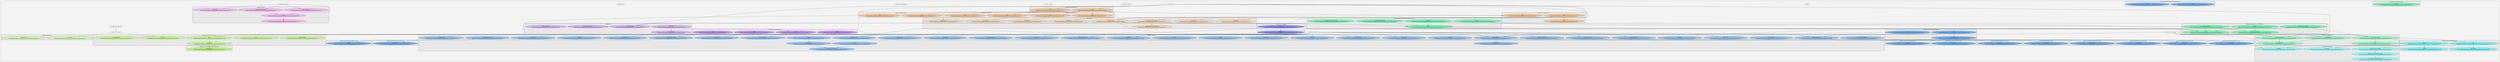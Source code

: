 digraph G {
    graph [rankdir=TB, clusterrank="local"];
    subgraph cluster_G {

        graph [style="filled,rounded", fillcolor="#80808018", label=""];
        omnilmm [label="omnilmm", style="filled", fillcolor="#ffffffb2", fontcolor="#000000", group="0"];
        omnilmm__chat [label="omnilmm.chat", style="filled", fillcolor="#ffffffb2", fontcolor="#000000", group="1"];
        omnilmm__constants [label="omnilmm.constants", style="filled", fillcolor="#ffffffb2", fontcolor="#000000", group="2"];
        omnilmm__conversation [label="omnilmm.conversation", style="filled", fillcolor="#ffffffb2", fontcolor="#000000", group="3"];
        omnilmm__model [label="omnilmm.model", style="filled", fillcolor="#ffffffb2", fontcolor="#000000", group="4"];
        omnilmm__model__omnilmm [label="omnilmm.model.omnilmm", style="filled", fillcolor="#ffffffb2", fontcolor="#000000", group="5"];
        omnilmm__model__resampler [label="omnilmm.model.resampler", style="filled", fillcolor="#ffffffb2", fontcolor="#000000", group="6"];
        omnilmm__model__utils [label="omnilmm.model.utils", style="filled", fillcolor="#ffffffb2", fontcolor="#000000", group="7"];
        omnilmm__train__train_utils [label="omnilmm.train.train_utils", style="filled", fillcolor="#ffffffb2", fontcolor="#000000", group="8"];
        omnilmm__utils [label="omnilmm.utils", style="filled", fillcolor="#ffffffb2", fontcolor="#000000", group="9"];
        omnilmm__web_demo [label="omnilmm.web_demo", style="filled", fillcolor="#ffffffb2", fontcolor="#000000", group="10"];
        subgraph cluster_omnilmm__chat {

            graph [style="filled,rounded", fillcolor="#80808018", label="omnilmm.chat"];
            omnilmm__chat__MiniCPMV [label="MiniCPMV\n(/home/sanjay/Development/explore/MiniCPM-V/omnilmm/chat.py:139)", style="filled", fillcolor="#ffcc99b2", fontcolor="#000000", group="1"];
            omnilmm__chat__MiniCPMV2_5 [label="MiniCPMV2_5\n(/home/sanjay/Development/explore/MiniCPM-V/omnilmm/chat.py:163)", style="filled", fillcolor="#ffcc99b2", fontcolor="#000000", group="1"];
            omnilmm__chat__MiniCPMV2_6 [label="MiniCPMV2_6\n(/home/sanjay/Development/explore/MiniCPM-V/omnilmm/chat.py:186)", style="filled", fillcolor="#ffcc99b2", fontcolor="#000000", group="1"];
            omnilmm__chat__MiniCPMVChat [label="MiniCPMVChat\n(/home/sanjay/Development/explore/MiniCPM-V/omnilmm/chat.py:259)", style="filled", fillcolor="#ffcc99b2", fontcolor="#000000", group="1"];
            omnilmm__chat__OmniLMM12B [label="OmniLMM12B\n(/home/sanjay/Development/explore/MiniCPM-V/omnilmm/chat.py:86)", style="filled", fillcolor="#ffcc99b2", fontcolor="#000000", group="1"];
            omnilmm__chat__expand_question_into_multimodal [label="expand_question_into_multimodal\n(/home/sanjay/Development/explore/MiniCPM-V/omnilmm/chat.py:62)", style="filled", fillcolor="#ffcc99b2", fontcolor="#000000", group="1"];
            omnilmm__chat__img2base64 [label="img2base64\n(/home/sanjay/Development/explore/MiniCPM-V/omnilmm/chat.py:134)", style="filled", fillcolor="#ffcc99b2", fontcolor="#000000", group="1"];
            omnilmm__chat__init_omni_lmm [label="init_omni_lmm\n(/home/sanjay/Development/explore/MiniCPM-V/omnilmm/chat.py:22)", style="filled", fillcolor="#ffcc99b2", fontcolor="#000000", group="1"];
            omnilmm__chat__wrap_question_for_omni_lmm [label="wrap_question_for_omni_lmm\n(/home/sanjay/Development/explore/MiniCPM-V/omnilmm/chat.py:71)", style="filled", fillcolor="#ffcc99b2", fontcolor="#000000", group="1"];
        }
        subgraph cluster_omnilmm__chat__MiniCPMV {

            graph [style="filled,rounded", fillcolor="#80808018", label="omnilmm.chat.MiniCPMV"];
            omnilmm__chat__MiniCPMV____init__ [label="__init__\n(/home/sanjay/Development/explore/MiniCPM-V/omnilmm/chat.py:140)", style="filled", fillcolor="#ffb265b2", fontcolor="#000000", group="1"];
            omnilmm__chat__MiniCPMV__chat [label="chat\n(/home/sanjay/Development/explore/MiniCPM-V/omnilmm/chat.py:145)", style="filled", fillcolor="#ffb265b2", fontcolor="#000000", group="1"];
        }
        subgraph cluster_omnilmm__chat__MiniCPMV2_5 {

            graph [style="filled,rounded", fillcolor="#80808018", label="omnilmm.chat.MiniCPMV2_5"];
            omnilmm__chat__MiniCPMV2_5____init__ [label="__init__\n(/home/sanjay/Development/explore/MiniCPM-V/omnilmm/chat.py:164)", style="filled", fillcolor="#ffb265b2", fontcolor="#000000", group="1"];
            omnilmm__chat__MiniCPMV2_5__chat [label="chat\n(/home/sanjay/Development/explore/MiniCPM-V/omnilmm/chat.py:169)", style="filled", fillcolor="#ffb265b2", fontcolor="#000000", group="1"];
        }
        subgraph cluster_omnilmm__chat__MiniCPMV2_6 {

            graph [style="filled,rounded", fillcolor="#80808018", label="omnilmm.chat.MiniCPMV2_6"];
            omnilmm__chat__MiniCPMV2_6____init__ [label="__init__\n(/home/sanjay/Development/explore/MiniCPM-V/omnilmm/chat.py:187)", style="filled", fillcolor="#ffb265b2", fontcolor="#000000", group="1"];
            omnilmm__chat__MiniCPMV2_6__chat [label="chat\n(/home/sanjay/Development/explore/MiniCPM-V/omnilmm/chat.py:223)", style="filled", fillcolor="#ffb265b2", fontcolor="#000000", group="1"];
        }
        subgraph cluster_omnilmm__chat__MiniCPMVChat {

            graph [style="filled,rounded", fillcolor="#80808018", label="omnilmm.chat.MiniCPMVChat"];
            omnilmm__chat__MiniCPMVChat____init__ [label="__init__\n(/home/sanjay/Development/explore/MiniCPM-V/omnilmm/chat.py:260)", style="filled", fillcolor="#ffb265b2", fontcolor="#000000", group="1"];
            omnilmm__chat__MiniCPMVChat__chat [label="chat\n(/home/sanjay/Development/explore/MiniCPM-V/omnilmm/chat.py:270)", style="filled", fillcolor="#ffb265b2", fontcolor="#000000", group="1"];
        }
        subgraph cluster_omnilmm__chat__OmniLMM12B {

            graph [style="filled,rounded", fillcolor="#80808018", label="omnilmm.chat.OmniLMM12B"];
            omnilmm__chat__OmniLMM12B____init__ [label="__init__\n(/home/sanjay/Development/explore/MiniCPM-V/omnilmm/chat.py:87)", style="filled", fillcolor="#ffb265b2", fontcolor="#000000", group="1"];
            omnilmm__chat__OmniLMM12B__chat [label="chat\n(/home/sanjay/Development/explore/MiniCPM-V/omnilmm/chat.py:116)", style="filled", fillcolor="#ffb265b2", fontcolor="#000000", group="1"];
            omnilmm__chat__OmniLMM12B__decode [label="decode\n(/home/sanjay/Development/explore/MiniCPM-V/omnilmm/chat.py:95)", style="filled", fillcolor="#ffb265b2", fontcolor="#000000", group="1"];
        }
        subgraph cluster_omnilmm__conversation {

            graph [style="filled,rounded", fillcolor="#80808018", label="omnilmm.conversation"];
            omnilmm__conversation__Conversation [label="Conversation\n(/home/sanjay/Development/explore/MiniCPM-V/omnilmm/conversation.py:13)", style="filled", fillcolor="#ccff99b2", fontcolor="#000000", group="3"];
            omnilmm__conversation__SeparatorStyle [label="SeparatorStyle\n(/home/sanjay/Development/explore/MiniCPM-V/omnilmm/conversation.py:6)", style="filled", fillcolor="#ccff99b2", fontcolor="#000000", group="3"];
        }
        subgraph cluster_omnilmm__conversation__Conversation {

            graph [style="filled,rounded", fillcolor="#80808018", label="omnilmm.conversation.Conversation"];
            omnilmm__conversation__Conversation__append_message [label="append_message\n(/home/sanjay/Development/explore/MiniCPM-V/omnilmm/conversation.py:51)", style="filled", fillcolor="#b2ff65b2", fontcolor="#000000", group="3"];
            omnilmm__conversation__Conversation__copy [label="copy\n(/home/sanjay/Development/explore/MiniCPM-V/omnilmm/conversation.py:142)", style="filled", fillcolor="#b2ff65b2", fontcolor="#000000", group="3"];
            omnilmm__conversation__Conversation__dict [label="dict\n(/home/sanjay/Development/explore/MiniCPM-V/omnilmm/conversation.py:152)", style="filled", fillcolor="#b2ff65b2", fontcolor="#000000", group="3"];
            omnilmm__conversation__Conversation__get_images [label="get_images\n(/home/sanjay/Development/explore/MiniCPM-V/omnilmm/conversation.py:54)", style="filled", fillcolor="#b2ff65b2", fontcolor="#000000", group="3"];
            omnilmm__conversation__Conversation__get_prompt [label="get_prompt\n(/home/sanjay/Development/explore/MiniCPM-V/omnilmm/conversation.py:26)", style="filled", fillcolor="#b2ff65b2", fontcolor="#000000", group="3"];
            omnilmm__conversation__Conversation__to_gradio_chatbot [label="to_gradio_chatbot\n(/home/sanjay/Development/explore/MiniCPM-V/omnilmm/conversation.py:110)", style="filled", fillcolor="#b2ff65b2", fontcolor="#000000", group="3"];
        }
        subgraph cluster_omnilmm__conversation__Conversation__get_images {

            graph [style="filled,rounded", fillcolor="#80808018", label="omnilmm.conversation.Conversation.get_images"];
            omnilmm__conversation__Conversation__get_images__expand2square [label="expand2square\n(/home/sanjay/Development/explore/MiniCPM-V/omnilmm/conversation.py:64)", style="filled", fillcolor="#99ff32b2", fontcolor="#000000", group="3"];
        }
        subgraph cluster_omnilmm__model__omnilmm {

            graph [style="filled,rounded", fillcolor="#80808018", label="omnilmm.model.omnilmm"];
            omnilmm__model__omnilmm__Identity [label="Identity\n(/home/sanjay/Development/explore/MiniCPM-V/omnilmm/model/omnilmm.py:27)", style="filled", fillcolor="#65ffb2b2", fontcolor="#000000", group="5"];
            omnilmm__model__omnilmm__OmniLMMConfig [label="OmniLMMConfig\n(/home/sanjay/Development/explore/MiniCPM-V/omnilmm/model/omnilmm.py:23)", style="filled", fillcolor="#65ffb2b2", fontcolor="#000000", group="5"];
            omnilmm__model__omnilmm__OmniLMMForCausalLM [label="OmniLMMForCausalLM\n(/home/sanjay/Development/explore/MiniCPM-V/omnilmm/model/omnilmm.py:269)", style="filled", fillcolor="#65ffb2b2", fontcolor="#000000", group="5"];
            omnilmm__model__omnilmm__OmniLMMModel [label="OmniLMMModel\n(/home/sanjay/Development/explore/MiniCPM-V/omnilmm/model/omnilmm.py:56)", style="filled", fillcolor="#65ffb2b2", fontcolor="#000000", group="5"];
            omnilmm__model__omnilmm__create_vision_module [label="create_vision_module\n(/home/sanjay/Development/explore/MiniCPM-V/omnilmm/model/omnilmm.py:32)", style="filled", fillcolor="#65ffb2b2", fontcolor="#000000", group="5"];
        }
        subgraph cluster_omnilmm__model__omnilmm__Identity {

            graph [style="filled,rounded", fillcolor="#80808018", label="omnilmm.model.omnilmm.Identity"];
            omnilmm__model__omnilmm__Identity__forward [label="forward\n(/home/sanjay/Development/explore/MiniCPM-V/omnilmm/model/omnilmm.py:28)", style="filled", fillcolor="#32ff99b2", fontcolor="#000000", group="5"];
        }
        subgraph cluster_omnilmm__model__omnilmm__OmniLMMForCausalLM {

            graph [style="filled,rounded", fillcolor="#80808018", label="omnilmm.model.omnilmm.OmniLMMForCausalLM"];
            omnilmm__model__omnilmm__OmniLMMForCausalLM____init__ [label="__init__\n(/home/sanjay/Development/explore/MiniCPM-V/omnilmm/model/omnilmm.py:272)", style="filled", fillcolor="#32ff99b2", fontcolor="#000000", group="5"];
            omnilmm__model__omnilmm__OmniLMMForCausalLM__forward [label="forward\n(/home/sanjay/Development/explore/MiniCPM-V/omnilmm/model/omnilmm.py:283)", style="filled", fillcolor="#32ff99b2", fontcolor="#000000", group="5"];
            omnilmm__model__omnilmm__OmniLMMForCausalLM__generate_vllm [label="generate_vllm\n(/home/sanjay/Development/explore/MiniCPM-V/omnilmm/model/omnilmm.py:372)", style="filled", fillcolor="#32ff99b2", fontcolor="#000000", group="5"];
            omnilmm__model__omnilmm__OmniLMMForCausalLM__initialize_vision_tokenizer [label="initialize_vision_tokenizer\n(/home/sanjay/Development/explore/MiniCPM-V/omnilmm/model/omnilmm.py:400)", style="filled", fillcolor="#32ff99b2", fontcolor="#000000", group="5"];
            omnilmm__model__omnilmm__OmniLMMForCausalLM__prepare_inputs_for_generation [label="prepare_inputs_for_generation\n(/home/sanjay/Development/explore/MiniCPM-V/omnilmm/model/omnilmm.py:350)", style="filled", fillcolor="#32ff99b2", fontcolor="#000000", group="5"];
        }
        subgraph cluster_omnilmm__model__omnilmm__OmniLMMModel {

            graph [style="filled,rounded", fillcolor="#80808018", label="omnilmm.model.omnilmm.OmniLMMModel"];
            omnilmm__model__omnilmm__OmniLMMModel____init__ [label="__init__\n(/home/sanjay/Development/explore/MiniCPM-V/omnilmm/model/omnilmm.py:59)", style="filled", fillcolor="#32ff99b2", fontcolor="#000000", group="5"];
            omnilmm__model__omnilmm__OmniLMMModel__forward [label="forward\n(/home/sanjay/Development/explore/MiniCPM-V/omnilmm/model/omnilmm.py:184)", style="filled", fillcolor="#32ff99b2", fontcolor="#000000", group="5"];
            omnilmm__model__omnilmm__OmniLMMModel__get_vision_embedding [label="get_vision_embedding\n(/home/sanjay/Development/explore/MiniCPM-V/omnilmm/model/omnilmm.py:108)", style="filled", fillcolor="#32ff99b2", fontcolor="#000000", group="5"];
            omnilmm__model__omnilmm__OmniLMMModel__get_vllm_embedding [label="get_vllm_embedding\n(/home/sanjay/Development/explore/MiniCPM-V/omnilmm/model/omnilmm.py:123)", style="filled", fillcolor="#32ff99b2", fontcolor="#000000", group="5"];
            omnilmm__model__omnilmm__OmniLMMModel__initialize_vision_modules [label="initialize_vision_modules\n(/home/sanjay/Development/explore/MiniCPM-V/omnilmm/model/omnilmm.py:75)", style="filled", fillcolor="#32ff99b2", fontcolor="#000000", group="5"];
        }
        subgraph cluster_omnilmm__model__resampler {

            graph [style="filled,rounded", fillcolor="#80808018", label="omnilmm.model.resampler"];
            omnilmm__model__resampler__Resampler [label="Resampler\n(/home/sanjay/Development/explore/MiniCPM-V/omnilmm/model/resampler.py:96)", style="filled", fillcolor="#65feffb2", fontcolor="#000000", group="6"];
            omnilmm__model__resampler__get_1d_sincos_pos_embed_from_grid [label="get_1d_sincos_pos_embed_from_grid\n(/home/sanjay/Development/explore/MiniCPM-V/omnilmm/model/resampler.py:75)", style="filled", fillcolor="#65feffb2", fontcolor="#000000", group="6"];
            omnilmm__model__resampler__get_2d_sincos_pos_embed [label="get_2d_sincos_pos_embed\n(/home/sanjay/Development/explore/MiniCPM-V/omnilmm/model/resampler.py:43)", style="filled", fillcolor="#65feffb2", fontcolor="#000000", group="6"];
            omnilmm__model__resampler__get_2d_sincos_pos_embed_from_grid [label="get_2d_sincos_pos_embed_from_grid\n(/home/sanjay/Development/explore/MiniCPM-V/omnilmm/model/resampler.py:62)", style="filled", fillcolor="#65feffb2", fontcolor="#000000", group="6"];
            omnilmm__model__resampler__get_abs_pos [label="get_abs_pos\n(/home/sanjay/Development/explore/MiniCPM-V/omnilmm/model/resampler.py:23)", style="filled", fillcolor="#65feffb2", fontcolor="#000000", group="6"];
        }
        subgraph cluster_omnilmm__model__resampler__Resampler {

            graph [style="filled,rounded", fillcolor="#80808018", label="omnilmm.model.resampler.Resampler"];
            omnilmm__model__resampler__Resampler____init__ [label="__init__\n(/home/sanjay/Development/explore/MiniCPM-V/omnilmm/model/resampler.py:104)", style="filled", fillcolor="#32feffb2", fontcolor="#000000", group="6"];
            omnilmm__model__resampler__Resampler___init_weights [label="_init_weights\n(/home/sanjay/Development/explore/MiniCPM-V/omnilmm/model/resampler.py:140)", style="filled", fillcolor="#32feffb2", fontcolor="#000000", group="6"];
            omnilmm__model__resampler__Resampler___repeat [label="_repeat\n(/home/sanjay/Development/explore/MiniCPM-V/omnilmm/model/resampler.py:170)", style="filled", fillcolor="#32feffb2", fontcolor="#000000", group="6"];
            omnilmm__model__resampler__Resampler__forward [label="forward\n(/home/sanjay/Development/explore/MiniCPM-V/omnilmm/model/resampler.py:149)", style="filled", fillcolor="#32feffb2", fontcolor="#000000", group="6"];
        }
        subgraph cluster_omnilmm__model__utils {

            graph [style="filled,rounded", fillcolor="#80808018", label="omnilmm.model.utils"];
            omnilmm__model__utils__KeywordsStoppingCriteria [label="KeywordsStoppingCriteria\n(/home/sanjay/Development/explore/MiniCPM-V/omnilmm/model/utils.py:42)", style="filled", fillcolor="#65b2ffb2", fontcolor="#000000", group="7"];
            omnilmm__model__utils__RandomAugment [label="RandomAugment\n(/home/sanjay/Development/explore/MiniCPM-V/omnilmm/model/utils.py:394)", style="filled", fillcolor="#65b2ffb2", fontcolor="#000000", group="7"];
            omnilmm__model__utils__all_gather [label="all_gather\n(/home/sanjay/Development/explore/MiniCPM-V/omnilmm/model/utils.py:503)", style="filled", fillcolor="#65b2ffb2", fontcolor="#000000", group="7"];
            omnilmm__model__utils__auto_upgrade [label="auto_upgrade\n(/home/sanjay/Development/explore/MiniCPM-V/omnilmm/model/utils.py:61)", style="filled", fillcolor="#65b2ffb2", fontcolor="#000000", group="7"];
            omnilmm__model__utils__autocontrast_func [label="autocontrast_func\n(/home/sanjay/Development/explore/MiniCPM-V/omnilmm/model/utils.py:86)", style="filled", fillcolor="#65b2ffb2", fontcolor="#000000", group="7"];
            omnilmm__model__utils__b642str [label="b642str\n(/home/sanjay/Development/explore/MiniCPM-V/omnilmm/model/utils.py:479)", style="filled", fillcolor="#65b2ffb2", fontcolor="#000000", group="7"];
            omnilmm__model__utils__brightness_func [label="brightness_func\n(/home/sanjay/Development/explore/MiniCPM-V/omnilmm/model/utils.py:198)", style="filled", fillcolor="#65b2ffb2", fontcolor="#000000", group="7"];
            omnilmm__model__utils__build_transform [label="build_transform\n(/home/sanjay/Development/explore/MiniCPM-V/omnilmm/model/utils.py:421)", style="filled", fillcolor="#65b2ffb2", fontcolor="#000000", group="7"];
            omnilmm__model__utils__color_func [label="color_func\n(/home/sanjay/Development/explore/MiniCPM-V/omnilmm/model/utils.py:163)", style="filled", fillcolor="#65b2ffb2", fontcolor="#000000", group="7"];
            omnilmm__model__utils__contrast_func [label="contrast_func\n(/home/sanjay/Development/explore/MiniCPM-V/omnilmm/model/utils.py:185)", style="filled", fillcolor="#65b2ffb2", fontcolor="#000000", group="7"];
            omnilmm__model__utils__cutout_func [label="cutout_func\n(/home/sanjay/Development/explore/MiniCPM-V/omnilmm/model/utils.py:276)", style="filled", fillcolor="#65b2ffb2", fontcolor="#000000", group="7"];
            omnilmm__model__utils__cutout_level_to_args [label="cutout_level_to_args\n(/home/sanjay/Development/explore/MiniCPM-V/omnilmm/model/utils.py:316)", style="filled", fillcolor="#65b2ffb2", fontcolor="#000000", group="7"];
            omnilmm__model__utils__enhance_level_to_args [label="enhance_level_to_args\n(/home/sanjay/Development/explore/MiniCPM-V/omnilmm/model/utils.py:290)", style="filled", fillcolor="#65b2ffb2", fontcolor="#000000", group="7"];
            omnilmm__model__utils__equalize_func [label="equalize_func\n(/home/sanjay/Development/explore/MiniCPM-V/omnilmm/model/utils.py:118)", style="filled", fillcolor="#65b2ffb2", fontcolor="#000000", group="7"];
            omnilmm__model__utils__get_rank [label="get_rank\n(/home/sanjay/Development/explore/MiniCPM-V/omnilmm/model/utils.py:497)", style="filled", fillcolor="#65b2ffb2", fontcolor="#000000", group="7"];
            omnilmm__model__utils__get_world_size [label="get_world_size\n(/home/sanjay/Development/explore/MiniCPM-V/omnilmm/model/utils.py:491)", style="filled", fillcolor="#65b2ffb2", fontcolor="#000000", group="7"];
            omnilmm__model__utils__identity_func [label="identity_func\n(/home/sanjay/Development/explore/MiniCPM-V/omnilmm/model/utils.py:82)", style="filled", fillcolor="#65b2ffb2", fontcolor="#000000", group="7"];
            omnilmm__model__utils__img2b64 [label="img2b64\n(/home/sanjay/Development/explore/MiniCPM-V/omnilmm/model/utils.py:465)", style="filled", fillcolor="#65b2ffb2", fontcolor="#000000", group="7"];
            omnilmm__model__utils__is_dist_avail_and_initialized [label="is_dist_avail_and_initialized\n(/home/sanjay/Development/explore/MiniCPM-V/omnilmm/model/utils.py:483)", style="filled", fillcolor="#65b2ffb2", fontcolor="#000000", group="7"];
            omnilmm__model__utils__mean [label="mean\n(/home/sanjay/Development/explore/MiniCPM-V/omnilmm/model/utils.py:546)", style="filled", fillcolor="#65b2ffb2", fontcolor="#000000", group="7"];
            omnilmm__model__utils__none_level_to_args [label="none_level_to_args\n(/home/sanjay/Development/explore/MiniCPM-V/omnilmm/model/utils.py:331)", style="filled", fillcolor="#65b2ffb2", fontcolor="#000000", group="7"];
            omnilmm__model__utils__posterize_func [label="posterize_func\n(/home/sanjay/Development/explore/MiniCPM-V/omnilmm/model/utils.py:260)", style="filled", fillcolor="#65b2ffb2", fontcolor="#000000", group="7"];
            omnilmm__model__utils__posterize_level_to_args [label="posterize_level_to_args\n(/home/sanjay/Development/explore/MiniCPM-V/omnilmm/model/utils.py:335)", style="filled", fillcolor="#65b2ffb2", fontcolor="#000000", group="7"];
            omnilmm__model__utils__rotate_func [label="rotate_func\n(/home/sanjay/Development/explore/MiniCPM-V/omnilmm/model/utils.py:142)", style="filled", fillcolor="#65b2ffb2", fontcolor="#000000", group="7"];
            omnilmm__model__utils__rotate_level_to_args [label="rotate_level_to_args\n(/home/sanjay/Development/explore/MiniCPM-V/omnilmm/model/utils.py:342)", style="filled", fillcolor="#65b2ffb2", fontcolor="#000000", group="7"];
            omnilmm__model__utils__sharpness_func [label="sharpness_func\n(/home/sanjay/Development/explore/MiniCPM-V/omnilmm/model/utils.py:208)", style="filled", fillcolor="#65b2ffb2", fontcolor="#000000", group="7"];
            omnilmm__model__utils__shear_level_to_args [label="shear_level_to_args\n(/home/sanjay/Development/explore/MiniCPM-V/omnilmm/model/utils.py:296)", style="filled", fillcolor="#65b2ffb2", fontcolor="#000000", group="7"];
            omnilmm__model__utils__shear_x_func [label="shear_x_func\n(/home/sanjay/Development/explore/MiniCPM-V/omnilmm/model/utils.py:230)", style="filled", fillcolor="#65b2ffb2", fontcolor="#000000", group="7"];
            omnilmm__model__utils__shear_y_func [label="shear_y_func\n(/home/sanjay/Development/explore/MiniCPM-V/omnilmm/model/utils.py:268)", style="filled", fillcolor="#65b2ffb2", fontcolor="#000000", group="7"];
            omnilmm__model__utils__solarize_func [label="solarize_func\n(/home/sanjay/Development/explore/MiniCPM-V/omnilmm/model/utils.py:153)", style="filled", fillcolor="#65b2ffb2", fontcolor="#000000", group="7"];
            omnilmm__model__utils__solarize_level_to_args [label="solarize_level_to_args\n(/home/sanjay/Development/explore/MiniCPM-V/omnilmm/model/utils.py:324)", style="filled", fillcolor="#65b2ffb2", fontcolor="#000000", group="7"];
            omnilmm__model__utils__stop_gradient_by_name [label="stop_gradient_by_name\n(/home/sanjay/Development/explore/MiniCPM-V/omnilmm/model/utils.py:550)", style="filled", fillcolor="#65b2ffb2", fontcolor="#000000", group="7"];
            omnilmm__model__utils__str2b64 [label="str2b64\n(/home/sanjay/Development/explore/MiniCPM-V/omnilmm/model/utils.py:475)", style="filled", fillcolor="#65b2ffb2", fontcolor="#000000", group="7"];
            omnilmm__model__utils__translate_level_to_args [label="translate_level_to_args\n(/home/sanjay/Development/explore/MiniCPM-V/omnilmm/model/utils.py:306)", style="filled", fillcolor="#65b2ffb2", fontcolor="#000000", group="7"];
            omnilmm__model__utils__translate_x_func [label="translate_x_func\n(/home/sanjay/Development/explore/MiniCPM-V/omnilmm/model/utils.py:238)", style="filled", fillcolor="#65b2ffb2", fontcolor="#000000", group="7"];
            omnilmm__model__utils__translate_y_func [label="translate_y_func\n(/home/sanjay/Development/explore/MiniCPM-V/omnilmm/model/utils.py:249)", style="filled", fillcolor="#65b2ffb2", fontcolor="#000000", group="7"];
        }
        subgraph cluster_omnilmm__model__utils__KeywordsStoppingCriteria {

            graph [style="filled,rounded", fillcolor="#80808018", label="omnilmm.model.utils.KeywordsStoppingCriteria"];
            omnilmm__model__utils__KeywordsStoppingCriteria____call__ [label="__call__\n(/home/sanjay/Development/explore/MiniCPM-V/omnilmm/model/utils.py:49)", style="filled", fillcolor="#3298ffb2", fontcolor="#000000", group="7"];
            omnilmm__model__utils__KeywordsStoppingCriteria____init__ [label="__init__\n(/home/sanjay/Development/explore/MiniCPM-V/omnilmm/model/utils.py:43)", style="filled", fillcolor="#3298ffb2", fontcolor="#000000", group="7"];
        }
        subgraph cluster_omnilmm__model__utils__RandomAugment {

            graph [style="filled,rounded", fillcolor="#80808018", label="omnilmm.model.utils.RandomAugment"];
            omnilmm__model__utils__RandomAugment____call__ [label="__call__\n(/home/sanjay/Development/explore/MiniCPM-V/omnilmm/model/utils.py:409)", style="filled", fillcolor="#3298ffb2", fontcolor="#000000", group="7"];
            omnilmm__model__utils__RandomAugment____init__ [label="__init__\n(/home/sanjay/Development/explore/MiniCPM-V/omnilmm/model/utils.py:396)", style="filled", fillcolor="#3298ffb2", fontcolor="#000000", group="7"];
            omnilmm__model__utils__RandomAugment__get_random_ops [label="get_random_ops\n(/home/sanjay/Development/explore/MiniCPM-V/omnilmm/model/utils.py:405)", style="filled", fillcolor="#3298ffb2", fontcolor="#000000", group="7"];
        }
        subgraph cluster_omnilmm__model__utils__autocontrast_func {

            graph [style="filled,rounded", fillcolor="#80808018", label="omnilmm.model.utils.autocontrast_func"];
            omnilmm__model__utils__autocontrast_func__tune_channel [label="tune_channel\n(/home/sanjay/Development/explore/MiniCPM-V/omnilmm/model/utils.py:92)", style="filled", fillcolor="#3298ffb2", fontcolor="#000000", group="7"];
        }
        subgraph cluster_omnilmm__model__utils__cutout_level_to_args {

            graph [style="filled,rounded", fillcolor="#80808018", label="omnilmm.model.utils.cutout_level_to_args"];
            omnilmm__model__utils__cutout_level_to_args__level_to_args [label="level_to_args\n(/home/sanjay/Development/explore/MiniCPM-V/omnilmm/model/utils.py:317)", style="filled", fillcolor="#3298ffb2", fontcolor="#000000", group="7"];
        }
        subgraph cluster_omnilmm__model__utils__enhance_level_to_args {

            graph [style="filled,rounded", fillcolor="#80808018", label="omnilmm.model.utils.enhance_level_to_args"];
            omnilmm__model__utils__enhance_level_to_args__level_to_args [label="level_to_args\n(/home/sanjay/Development/explore/MiniCPM-V/omnilmm/model/utils.py:291)", style="filled", fillcolor="#3298ffb2", fontcolor="#000000", group="7"];
        }
        subgraph cluster_omnilmm__model__utils__equalize_func {

            graph [style="filled,rounded", fillcolor="#80808018", label="omnilmm.model.utils.equalize_func"];
            omnilmm__model__utils__equalize_func__tune_channel [label="tune_channel\n(/home/sanjay/Development/explore/MiniCPM-V/omnilmm/model/utils.py:125)", style="filled", fillcolor="#3298ffb2", fontcolor="#000000", group="7"];
        }
        subgraph cluster_omnilmm__model__utils__posterize_level_to_args {

            graph [style="filled,rounded", fillcolor="#80808018", label="omnilmm.model.utils.posterize_level_to_args"];
            omnilmm__model__utils__posterize_level_to_args__level_to_args [label="level_to_args\n(/home/sanjay/Development/explore/MiniCPM-V/omnilmm/model/utils.py:336)", style="filled", fillcolor="#3298ffb2", fontcolor="#000000", group="7"];
        }
        subgraph cluster_omnilmm__model__utils__rotate_level_to_args {

            graph [style="filled,rounded", fillcolor="#80808018", label="omnilmm.model.utils.rotate_level_to_args"];
            omnilmm__model__utils__rotate_level_to_args__level_to_args [label="level_to_args\n(/home/sanjay/Development/explore/MiniCPM-V/omnilmm/model/utils.py:343)", style="filled", fillcolor="#3298ffb2", fontcolor="#000000", group="7"];
        }
        subgraph cluster_omnilmm__model__utils__shear_level_to_args {

            graph [style="filled,rounded", fillcolor="#80808018", label="omnilmm.model.utils.shear_level_to_args"];
            omnilmm__model__utils__shear_level_to_args__level_to_args [label="level_to_args\n(/home/sanjay/Development/explore/MiniCPM-V/omnilmm/model/utils.py:297)", style="filled", fillcolor="#3298ffb2", fontcolor="#000000", group="7"];
        }
        subgraph cluster_omnilmm__model__utils__solarize_level_to_args {

            graph [style="filled,rounded", fillcolor="#80808018", label="omnilmm.model.utils.solarize_level_to_args"];
            omnilmm__model__utils__solarize_level_to_args__level_to_args [label="level_to_args\n(/home/sanjay/Development/explore/MiniCPM-V/omnilmm/model/utils.py:325)", style="filled", fillcolor="#3298ffb2", fontcolor="#000000", group="7"];
        }
        subgraph cluster_omnilmm__model__utils__stop_gradient_by_name {

            graph [style="filled,rounded", fillcolor="#80808018", label="omnilmm.model.utils.stop_gradient_by_name"];
            omnilmm__model__utils__stop_gradient_by_name__apply_fn [label="apply_fn\n(/home/sanjay/Development/explore/MiniCPM-V/omnilmm/model/utils.py:551)", style="filled", fillcolor="#3298ffb2", fontcolor="#000000", group="7"];
        }
        subgraph cluster_omnilmm__model__utils__translate_level_to_args {

            graph [style="filled,rounded", fillcolor="#80808018", label="omnilmm.model.utils.translate_level_to_args"];
            omnilmm__model__utils__translate_level_to_args__level_to_args [label="level_to_args\n(/home/sanjay/Development/explore/MiniCPM-V/omnilmm/model/utils.py:307)", style="filled", fillcolor="#3298ffb2", fontcolor="#000000", group="7"];
        }
        subgraph cluster_omnilmm__train__train_utils {

            graph [style="filled,rounded", fillcolor="#80808018", label="omnilmm.train.train_utils"];
            omnilmm__train__train_utils___tokenize_fn [label="_tokenize_fn\n(/home/sanjay/Development/explore/MiniCPM-V/omnilmm/train/train_utils.py:22)", style="filled", fillcolor="#6565ffb2", fontcolor="#000000", group="8"];
            omnilmm__train__train_utils__omni_preprocess [label="omni_preprocess\n(/home/sanjay/Development/explore/MiniCPM-V/omnilmm/train/train_utils.py:50)", style="filled", fillcolor="#6565ffb2", fontcolor="#000000", group="8"];
        }
        subgraph cluster_omnilmm__utils {

            graph [style="filled,rounded", fillcolor="#80808018", label="omnilmm.utils"];
            omnilmm__utils__StreamToLogger [label="StreamToLogger\n(/home/sanjay/Development/explore/MiniCPM-V/omnilmm/utils.py:60)", style="filled", fillcolor="#cb99ffb2", fontcolor="#000000", group="9"];
            omnilmm__utils__build_logger [label="build_logger\n(/home/sanjay/Development/explore/MiniCPM-V/omnilmm/utils.py:17)", style="filled", fillcolor="#cb99ffb2", fontcolor="#000000", group="9"];
            omnilmm__utils__disable_torch_init [label="disable_torch_init\n(/home/sanjay/Development/explore/MiniCPM-V/omnilmm/utils.py:94)", style="filled", fillcolor="#cb99ffb2", fontcolor="#000000", group="9"];
            omnilmm__utils__pretty_print_semaphore [label="pretty_print_semaphore\n(/home/sanjay/Development/explore/MiniCPM-V/omnilmm/utils.py:124)", style="filled", fillcolor="#cb99ffb2", fontcolor="#000000", group="9"];
            omnilmm__utils__violates_moderation [label="violates_moderation\n(/home/sanjay/Development/explore/MiniCPM-V/omnilmm/utils.py:103)", style="filled", fillcolor="#cb99ffb2", fontcolor="#000000", group="9"];
        }
        subgraph cluster_omnilmm__utils__StreamToLogger {

            graph [style="filled,rounded", fillcolor="#80808018", label="omnilmm.utils.StreamToLogger"];
            omnilmm__utils__StreamToLogger____getattr__ [label="__getattr__\n(/home/sanjay/Development/explore/MiniCPM-V/omnilmm/utils.py:71)", style="filled", fillcolor="#b265ffb2", fontcolor="#000000", group="9"];
            omnilmm__utils__StreamToLogger____init__ [label="__init__\n(/home/sanjay/Development/explore/MiniCPM-V/omnilmm/utils.py:65)", style="filled", fillcolor="#b265ffb2", fontcolor="#000000", group="9"];
            omnilmm__utils__StreamToLogger__flush [label="flush\n(/home/sanjay/Development/explore/MiniCPM-V/omnilmm/utils.py:88)", style="filled", fillcolor="#b265ffb2", fontcolor="#000000", group="9"];
            omnilmm__utils__StreamToLogger__write [label="write\n(/home/sanjay/Development/explore/MiniCPM-V/omnilmm/utils.py:74)", style="filled", fillcolor="#b265ffb2", fontcolor="#000000", group="9"];
        }
        subgraph cluster_omnilmm__web_demo {

            graph [style="filled,rounded", fillcolor="#80808018", label="omnilmm.web_demo"];
            omnilmm__web_demo__chat [label="chat\n(/home/sanjay/Development/explore/MiniCPM-V/omnilmm/web_demo.py:141)", style="filled", fillcolor="#ff99feb2", fontcolor="#000000", group="10"];
            omnilmm__web_demo__create_component [label="create_component\n(/home/sanjay/Development/explore/MiniCPM-V/omnilmm/web_demo.py:117)", style="filled", fillcolor="#ff99feb2", fontcolor="#000000", group="10"];
            omnilmm__web_demo__regenerate_button_clicked [label="regenerate_button_clicked\n(/home/sanjay/Development/explore/MiniCPM-V/omnilmm/web_demo.py:217)", style="filled", fillcolor="#ff99feb2", fontcolor="#000000", group="10"];
            omnilmm__web_demo__respond [label="respond\n(/home/sanjay/Development/explore/MiniCPM-V/omnilmm/web_demo.py:178)", style="filled", fillcolor="#ff99feb2", fontcolor="#000000", group="10"];
            omnilmm__web_demo__upload_img [label="upload_img\n(/home/sanjay/Development/explore/MiniCPM-V/omnilmm/web_demo.py:168)", style="filled", fillcolor="#ff99feb2", fontcolor="#000000", group="10"];
        }
    }
        omnilmm__conversation -> omnilmm__conversation__Conversation__get_prompt [style="solid",  color="#000000"];
        omnilmm__conversation -> omnilmm__conversation__Conversation [style="solid",  color="#000000"];
        omnilmm__conversation__Conversation__get_images -> omnilmm__conversation__Conversation__get_images__expand2square [style="solid",  color="#000000"];
        omnilmm__conversation__Conversation__dict -> omnilmm__conversation__Conversation__get_images [style="solid",  color="#000000"];
        omnilmm__chat -> omnilmm__utils__disable_torch_init [style="solid",  color="#000000"];
        omnilmm__chat -> omnilmm__model__omnilmm__OmniLMMForCausalLM [style="solid",  color="#000000"];
        omnilmm__chat -> omnilmm__chat__MiniCPMVChat__chat [style="solid",  color="#000000"];
        omnilmm__chat -> omnilmm__model__utils__build_transform [style="solid",  color="#000000"];
        omnilmm__chat -> omnilmm__train__train_utils__omni_preprocess [style="solid",  color="#000000"];
        omnilmm__chat -> omnilmm__chat__MiniCPMVChat [style="solid",  color="#000000"];
        omnilmm__chat -> omnilmm__chat__img2base64 [style="solid",  color="#000000"];
        omnilmm__chat -> omnilmm__chat__MiniCPMVChat____init__ [style="solid",  color="#000000"];
        omnilmm__chat__init_omni_lmm -> omnilmm__model__omnilmm__OmniLMMModel [style="solid",  color="#000000"];
        omnilmm__chat__init_omni_lmm -> omnilmm__utils__disable_torch_init [style="solid",  color="#000000"];
        omnilmm__chat__init_omni_lmm -> omnilmm__model__omnilmm__OmniLMMForCausalLM [style="solid",  color="#000000"];
        omnilmm__chat__init_omni_lmm -> omnilmm__model__utils__build_transform [style="solid",  color="#000000"];
        omnilmm__chat__init_omni_lmm -> omnilmm__model__omnilmm__OmniLMMForCausalLM____init__ [style="solid",  color="#000000"];
        omnilmm__chat__wrap_question_for_omni_lmm -> omnilmm__chat__expand_question_into_multimodal [style="solid",  color="#000000"];
        omnilmm__chat__wrap_question_for_omni_lmm -> omnilmm__conversation__Conversation__dict [style="solid",  color="#000000"];
        omnilmm__chat__wrap_question_for_omni_lmm -> omnilmm__train__train_utils__omni_preprocess [style="solid",  color="#000000"];
        omnilmm__chat__OmniLMM12B____init__ -> omnilmm__chat__init_omni_lmm [style="solid",  color="#000000"];
        omnilmm__chat__OmniLMM12B__chat -> omnilmm__chat__wrap_question_for_omni_lmm [style="solid",  color="#000000"];
        omnilmm__chat__OmniLMM12B__chat -> omnilmm__chat__init_omni_lmm [style="solid",  color="#000000"];
        omnilmm__chat__OmniLMM12B__chat -> omnilmm__chat__OmniLMM12B__decode [style="solid",  color="#000000"];
        omnilmm__chat__MiniCPMV2_6__chat -> omnilmm__conversation__Conversation__dict [style="solid",  color="#000000"];
        omnilmm__chat__MiniCPMVChat____init__ -> omnilmm__chat__MiniCPMV2_5____init__ [style="solid",  color="#000000"];
        omnilmm__chat__MiniCPMVChat____init__ -> omnilmm__chat__MiniCPMV [style="solid",  color="#000000"];
        omnilmm__chat__MiniCPMVChat____init__ -> omnilmm__chat__MiniCPMV2_6 [style="solid",  color="#000000"];
        omnilmm__chat__MiniCPMVChat____init__ -> omnilmm__chat__MiniCPMV2_6____init__ [style="solid",  color="#000000"];
        omnilmm__chat__MiniCPMVChat____init__ -> omnilmm__chat__MiniCPMV2_5 [style="solid",  color="#000000"];
        omnilmm__chat__MiniCPMVChat____init__ -> omnilmm__chat__OmniLMM12B [style="solid",  color="#000000"];
        omnilmm__chat__MiniCPMVChat____init__ -> omnilmm__chat__MiniCPMV____init__ [style="solid",  color="#000000"];
        omnilmm__chat__MiniCPMVChat____init__ -> omnilmm__chat__OmniLMM12B____init__ [style="solid",  color="#000000"];
        omnilmm__chat__MiniCPMVChat__chat -> omnilmm__chat__MiniCPMV__chat [style="solid",  color="#000000"];
        omnilmm__web_demo -> omnilmm__web_demo__upload_img [style="solid",  color="#000000"];
        omnilmm__web_demo -> omnilmm__web_demo__respond [style="solid",  color="#000000"];
        omnilmm__web_demo -> omnilmm__web_demo__regenerate_button_clicked [style="solid",  color="#000000"];
        omnilmm__web_demo -> omnilmm__web_demo__create_component [style="solid",  color="#000000"];
        omnilmm__web_demo__respond -> omnilmm__web_demo__chat [style="solid",  color="#000000"];
        omnilmm__web_demo__regenerate_button_clicked -> omnilmm__web_demo__respond [style="solid",  color="#000000"];
        omnilmm__utils__build_logger -> omnilmm__utils__StreamToLogger____init__ [style="solid",  color="#000000"];
        omnilmm__utils__build_logger -> omnilmm__utils__StreamToLogger [style="solid",  color="#000000"];
        omnilmm__model__utils -> omnilmm__model__utils__brightness_func [style="solid",  color="#000000"];
        omnilmm__model__utils -> omnilmm__model__utils__autocontrast_func [style="solid",  color="#000000"];
        omnilmm__model__utils -> omnilmm__model__utils__equalize_func [style="solid",  color="#000000"];
        omnilmm__model__utils -> omnilmm__model__utils__translate_level_to_args [style="solid",  color="#000000"];
        omnilmm__model__utils -> omnilmm__model__utils__sharpness_func [style="solid",  color="#000000"];
        omnilmm__model__utils -> omnilmm__model__utils__shear_x_func [style="solid",  color="#000000"];
        omnilmm__model__utils -> omnilmm__model__utils__identity_func [style="solid",  color="#000000"];
        omnilmm__model__utils -> omnilmm__model__utils__translate_y_func [style="solid",  color="#000000"];
        omnilmm__model__utils -> omnilmm__model__utils__solarize_level_to_args [style="solid",  color="#000000"];
        omnilmm__model__utils -> omnilmm__model__utils__solarize_func [style="solid",  color="#000000"];
        omnilmm__model__utils -> omnilmm__model__utils__translate_x_func [style="solid",  color="#000000"];
        omnilmm__model__utils -> omnilmm__model__utils__none_level_to_args [style="solid",  color="#000000"];
        omnilmm__model__utils -> omnilmm__model__utils__posterize_func [style="solid",  color="#000000"];
        omnilmm__model__utils -> omnilmm__model__utils__posterize_level_to_args [style="solid",  color="#000000"];
        omnilmm__model__utils -> omnilmm__model__utils__rotate_level_to_args [style="solid",  color="#000000"];
        omnilmm__model__utils -> omnilmm__model__utils__color_func [style="solid",  color="#000000"];
        omnilmm__model__utils -> omnilmm__model__utils__shear_y_func [style="solid",  color="#000000"];
        omnilmm__model__utils -> omnilmm__model__utils__enhance_level_to_args [style="solid",  color="#000000"];
        omnilmm__model__utils -> omnilmm__model__utils__contrast_func [style="solid",  color="#000000"];
        omnilmm__model__utils -> omnilmm__model__utils__rotate_func [style="solid",  color="#000000"];
        omnilmm__model__utils -> omnilmm__model__utils__shear_level_to_args [style="solid",  color="#000000"];
        omnilmm__model__utils__autocontrast_func -> omnilmm__model__utils__autocontrast_func__tune_channel [style="solid",  color="#000000"];
        omnilmm__model__utils__equalize_func -> omnilmm__model__utils__equalize_func__tune_channel [style="solid",  color="#000000"];
        omnilmm__model__utils__enhance_level_to_args -> omnilmm__model__utils__enhance_level_to_args__level_to_args [style="solid",  color="#000000"];
        omnilmm__model__utils__shear_level_to_args -> omnilmm__model__utils__shear_level_to_args__level_to_args [style="solid",  color="#000000"];
        omnilmm__model__utils__translate_level_to_args -> omnilmm__model__utils__translate_level_to_args__level_to_args [style="solid",  color="#000000"];
        omnilmm__model__utils__cutout_level_to_args -> omnilmm__model__utils__cutout_level_to_args__level_to_args [style="solid",  color="#000000"];
        omnilmm__model__utils__solarize_level_to_args -> omnilmm__model__utils__solarize_level_to_args__level_to_args [style="solid",  color="#000000"];
        omnilmm__model__utils__posterize_level_to_args -> omnilmm__model__utils__posterize_level_to_args__level_to_args [style="solid",  color="#000000"];
        omnilmm__model__utils__rotate_level_to_args -> omnilmm__model__utils__rotate_level_to_args__level_to_args [style="solid",  color="#000000"];
        omnilmm__model__utils__RandomAugment____call__ -> omnilmm__model__utils__RandomAugment__get_random_ops [style="solid",  color="#000000"];
        omnilmm__model__utils__RandomAugment____call__ -> omnilmm__model__utils__shear_y_func [style="solid",  color="#000000"];
        omnilmm__model__utils__RandomAugment____call__ -> omnilmm__model__utils__shear_level_to_args [style="solid",  color="#000000"];
        omnilmm__model__utils__build_transform -> omnilmm__model__utils__RandomAugment [style="solid",  color="#000000"];
        omnilmm__model__utils__build_transform -> omnilmm__model__utils__RandomAugment____init__ [style="solid",  color="#000000"];
        omnilmm__model__utils__get_world_size -> omnilmm__model__utils__is_dist_avail_and_initialized [style="solid",  color="#000000"];
        omnilmm__model__utils__get_rank -> omnilmm__model__utils__is_dist_avail_and_initialized [style="solid",  color="#000000"];
        omnilmm__model__utils__all_gather -> omnilmm__model__utils__get_world_size [style="solid",  color="#000000"];
        omnilmm__model__utils__stop_gradient_by_name -> omnilmm__model__utils__stop_gradient_by_name__apply_fn [style="solid",  color="#000000"];
        omnilmm__model__omnilmm -> omnilmm__model__resampler__Resampler [style="solid",  color="#000000"];
        omnilmm__model__omnilmm -> omnilmm__model__omnilmm__OmniLMMForCausalLM [style="solid",  color="#000000"];
        omnilmm__model__omnilmm -> omnilmm__model__utils__build_transform [style="solid",  color="#000000"];
        omnilmm__model__omnilmm -> omnilmm__model__omnilmm__OmniLMMConfig [style="solid",  color="#000000"];
        omnilmm__model__omnilmm__create_vision_module -> omnilmm__model__omnilmm__Identity [style="solid",  color="#000000"];
        omnilmm__model__omnilmm__create_vision_module -> omnilmm__model__resampler__Resampler [style="solid",  color="#000000"];
        omnilmm__model__omnilmm__create_vision_module -> omnilmm__model__resampler__Resampler____init__ [style="solid",  color="#000000"];
        omnilmm__model__omnilmm__OmniLMMModel -> omnilmm__model__omnilmm__OmniLMMConfig [style="solid",  color="#000000"];
        omnilmm__model__omnilmm__OmniLMMModel____init__ -> omnilmm__model__omnilmm__create_vision_module [style="solid",  color="#000000"];
        omnilmm__model__omnilmm__OmniLMMModel__initialize_vision_modules -> omnilmm__model__utils__build_transform [style="solid",  color="#000000"];
        omnilmm__model__omnilmm__OmniLMMModel__initialize_vision_modules -> omnilmm__conversation__Conversation__dict [style="solid",  color="#000000"];
        omnilmm__model__omnilmm__OmniLMMModel__initialize_vision_modules -> omnilmm__model__omnilmm__create_vision_module [style="solid",  color="#000000"];
        omnilmm__model__omnilmm__OmniLMMModel__get_vision_embedding -> omnilmm__model__omnilmm__create_vision_module [style="solid",  color="#000000"];
        omnilmm__model__omnilmm__OmniLMMModel__get_vllm_embedding -> omnilmm__model__omnilmm__OmniLMMModel____init__ [style="solid",  color="#000000"];
        omnilmm__model__omnilmm__OmniLMMModel__get_vllm_embedding -> omnilmm__model__omnilmm__OmniLMMModel__get_vision_embedding [style="solid",  color="#000000"];
        omnilmm__model__omnilmm__OmniLMMModel__forward -> omnilmm__model__omnilmm__OmniLMMModel__get_vision_embedding [style="solid",  color="#000000"];
        omnilmm__model__omnilmm__OmniLMMModel__forward -> omnilmm__model__omnilmm__OmniLMMModel____init__ [style="solid",  color="#000000"];
        omnilmm__model__omnilmm__OmniLMMForCausalLM -> omnilmm__model__omnilmm__OmniLMMConfig [style="solid",  color="#000000"];
        omnilmm__model__omnilmm__OmniLMMForCausalLM____init__ -> omnilmm__model__omnilmm__OmniLMMModel____init__ [style="solid",  color="#000000"];
        omnilmm__model__omnilmm__OmniLMMForCausalLM____init__ -> omnilmm__model__omnilmm__OmniLMMModel [style="solid",  color="#000000"];
        omnilmm__model__omnilmm__OmniLMMForCausalLM____init__ -> omnilmm__model__omnilmm__OmniLMMForCausalLM____init__ [style="solid",  color="#000000"];
        omnilmm__model__omnilmm__OmniLMMForCausalLM__forward -> omnilmm__model__omnilmm__OmniLMMModel____init__ [style="solid",  color="#000000"];
        omnilmm__model__omnilmm__OmniLMMForCausalLM__forward -> omnilmm__model__omnilmm__OmniLMMModel [style="solid",  color="#000000"];
        omnilmm__model__omnilmm__OmniLMMForCausalLM__generate_vllm -> omnilmm__model__omnilmm__OmniLMMModel__get_vllm_embedding [style="solid",  color="#000000"];
        omnilmm__model__omnilmm__OmniLMMForCausalLM__generate_vllm -> omnilmm__model__omnilmm__OmniLMMForCausalLM____init__ [style="solid",  color="#000000"];
        omnilmm__model__omnilmm__OmniLMMForCausalLM__initialize_vision_tokenizer -> omnilmm__model__omnilmm__OmniLMMForCausalLM____init__ [style="solid",  color="#000000"];
        omnilmm__model__resampler__get_2d_sincos_pos_embed -> omnilmm__model__resampler__get_2d_sincos_pos_embed_from_grid [style="solid",  color="#000000"];
        omnilmm__model__resampler__get_2d_sincos_pos_embed_from_grid -> omnilmm__model__resampler__get_1d_sincos_pos_embed_from_grid [style="solid",  color="#000000"];
        omnilmm__model__resampler__Resampler____init__ -> omnilmm__model__resampler__Resampler____init__ [style="solid",  color="#000000"];
        omnilmm__model__resampler__Resampler____init__ -> omnilmm__model__resampler__get_2d_sincos_pos_embed [style="solid",  color="#000000"];
        omnilmm__model__resampler__Resampler____init__ -> omnilmm__model__resampler__Resampler___init_weights [style="solid",  color="#000000"];
        omnilmm__model__resampler__Resampler__forward -> omnilmm__model__resampler__get_abs_pos [style="solid",  color="#000000"];
        omnilmm__model__resampler__Resampler__forward -> omnilmm__model__resampler__Resampler___repeat [style="solid",  color="#000000"];
        omnilmm__train__train_utils -> omnilmm__conversation [style="solid",  color="#000000"];
        omnilmm__train__train_utils___tokenize_fn -> omnilmm__conversation__Conversation__dict [style="solid",  color="#000000"];
        omnilmm__train__train_utils__omni_preprocess -> omnilmm__conversation__Conversation__dict [style="solid",  color="#000000"];
        omnilmm__train__train_utils__omni_preprocess -> omnilmm__train__train_utils___tokenize_fn [style="solid",  color="#000000"];
    }
